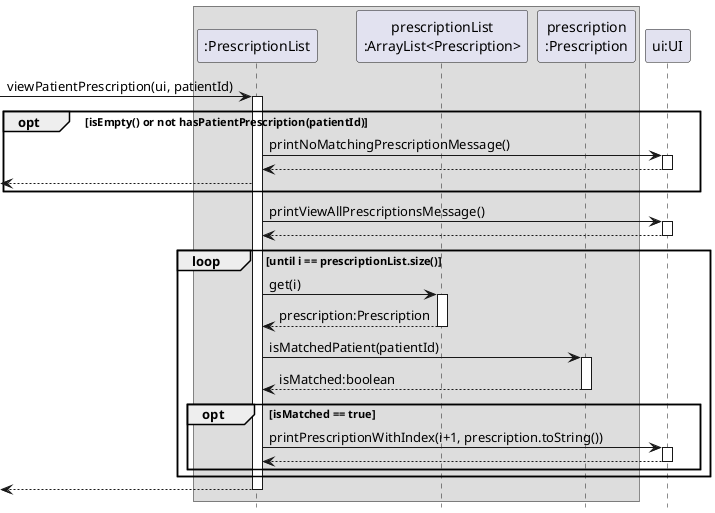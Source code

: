 @startuml
hide footbox
skinparam sequenceReferenceBackgroundColor #White

box
participant ":PrescriptionList" as A
participant "prescriptionList\n:ArrayList<Prescription>" as B
participant "prescription\n:Prescription" as C
end box

participant "ui:UI" as D

[-> A : viewPatientPrescription(ui, patientId)
activate A

opt isEmpty() or not hasPatientPrescription(patientId)
A -> D : printNoMatchingPrescriptionMessage()
activate D
return
[<-- A
end

A -> D : printViewAllPrescriptionsMessage()
activate D
return

loop until i == prescriptionList.size()
    A -> B : get(i)
    activate B
    return prescription:Prescription

    A -> C : isMatchedPatient(patientId)
    activate C
    return isMatched:boolean

    opt isMatched == true
        A -> D : printPrescriptionWithIndex(i+1, prescription.toString())
        activate D
        return
    end
end

return

@enduml